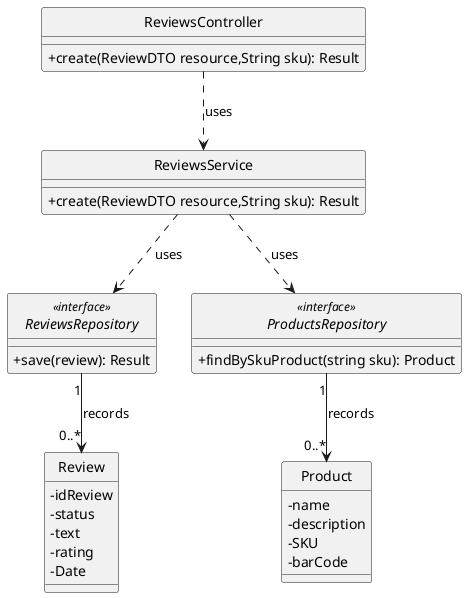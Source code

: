 @startuml
'https://plantuml.com/class-diagram

hide circle
skinparam classAttributeIconSize 0


class ReviewsController {
    +create(ReviewDTO resource,String sku): Result
}

class ReviewsService  {
    +create(ReviewDTO resource,String sku): Result
}


interface ReviewsRepository <<interface>>{
    +save(review): Result

}

interface ProductsRepository <<interface>>{
    +findBySkuProduct(string sku): Product
   }

class Review {
    - idReview
    - status
    - text
    - rating
    - Date
}
class Product {
    - name
    - description
    - SKU
    - barCode
}



ReviewsController ..> ReviewsService: uses
ReviewsService ..> ReviewsRepository: uses
ReviewsService ..> ProductsRepository: uses
ReviewsRepository "1" --> "0..*" Review:  records
ProductsRepository "1" --> "0..*" Product:  records



@enduml